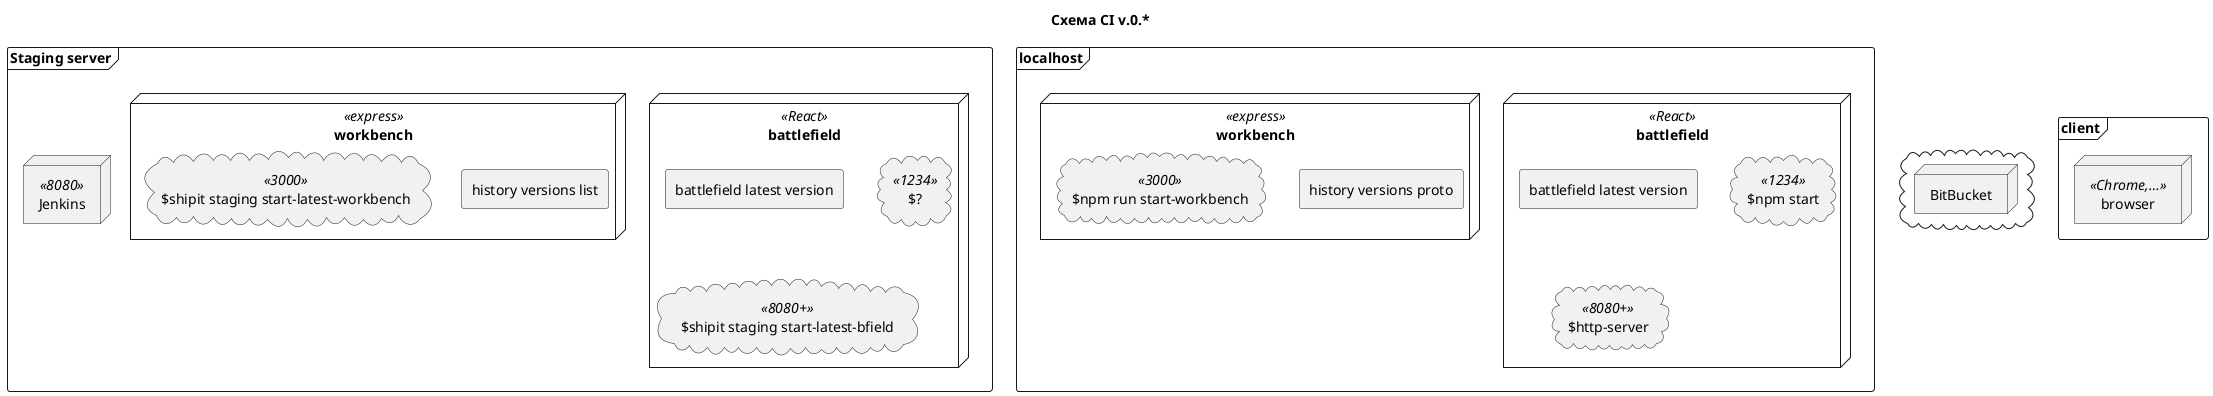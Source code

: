 @startuml

title Схема CI v.0.*

frame "Staging server" as staging {
  node Jenkins as Jenkins <<8080>>
  node battlefield as bf_stg <<React>> {
    rectangle "battlefield latest version" as bfrect1
    cloud "$?" as bfrect2 <<1234>>
    cloud "$shipit staging start-latest-bfield" as bfrect3 <<8080+>>
  }
  node workbench as wbench_stg <<express>> {
    rectangle "history versions list" as wbrect1
    cloud "$shipit staging start-latest-workbench" as wbrect2 <<3000>>
  }
}

frame localhost {
  node battlefield as bf_l <<React>> {
    rectangle "battlefield latest version" as bfrect4
    cloud "$npm start" as bfrect5 <<1234>>
    cloud "$http-server" as bfrect6 <<8080+>>
  }
  node workbench as wbench_l <<express>> {
    rectangle "history versions proto" as wbrect3
    cloud "$npm run start-workbench" as wbrect4 <<3000>>
  }
}

cloud {
  node BitBucket as BitBucket
}

frame client {
  node browser as z <<Chrome,…>>
}

' client .. localhost : HTTP
' client .. staging : HTTP

@enduml
